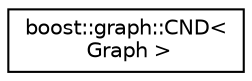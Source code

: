 digraph "Graphical Class Hierarchy"
{
  edge [fontname="Helvetica",fontsize="10",labelfontname="Helvetica",labelfontsize="10"];
  node [fontname="Helvetica",fontsize="10",shape=record];
  rankdir="LR";
  Node0 [label="boost::graph::CND\<\l Graph \>",height=0.2,width=0.4,color="black", fillcolor="white", style="filled",URL="$classboost_1_1graph_1_1CND.html"];
}
